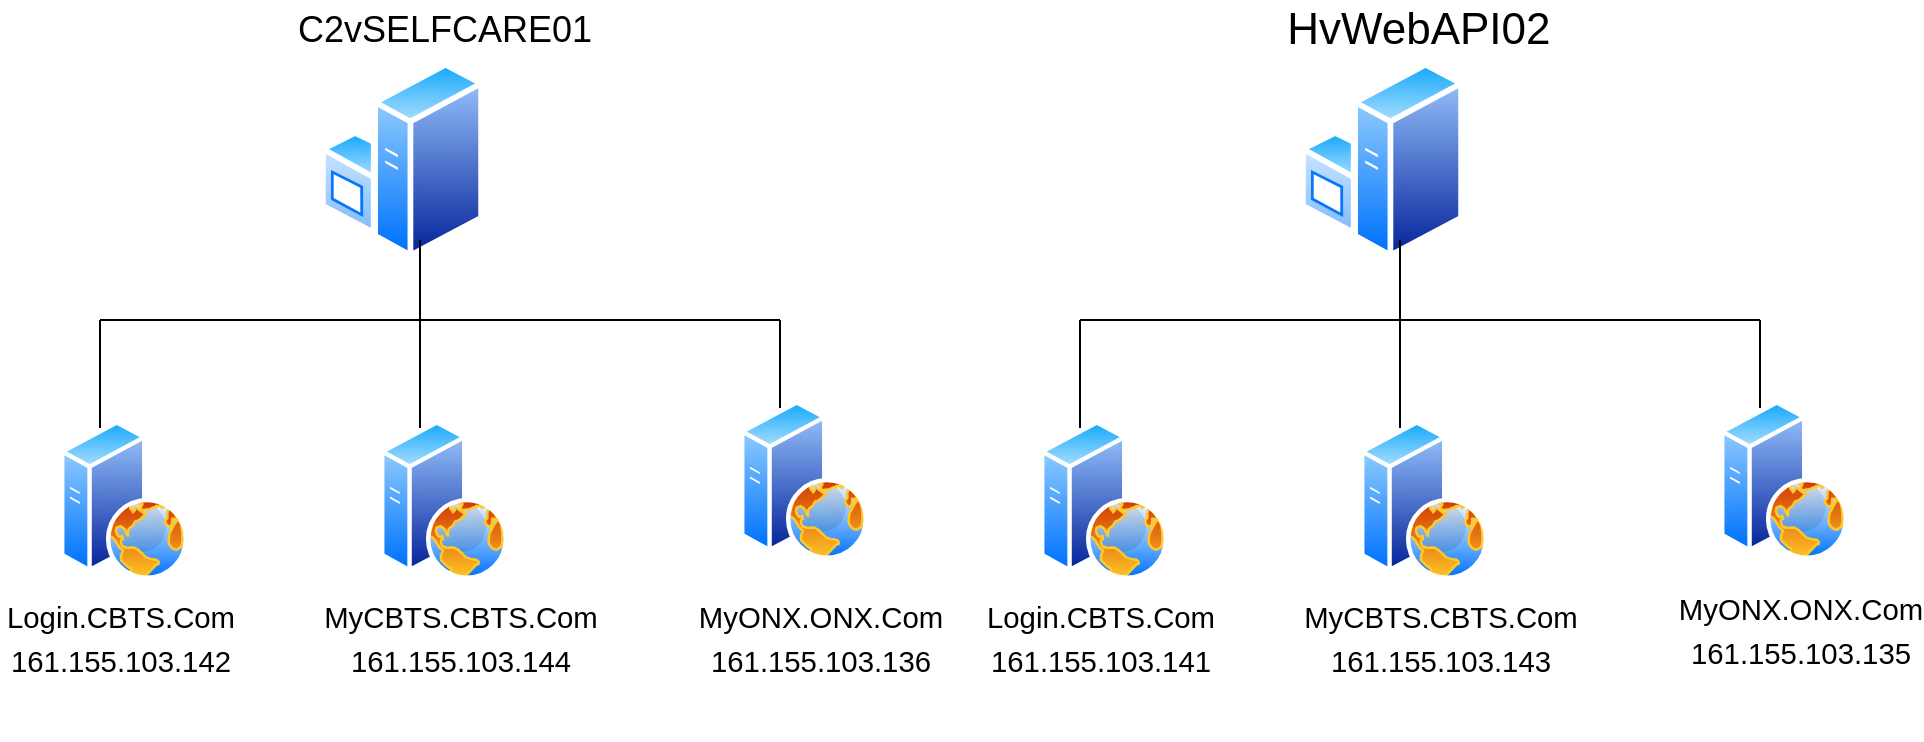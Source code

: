 <mxfile version="13.6.4" type="github">
  <diagram id="UaBOg7NRYQEvOSAlGZFX" name="Page-1">
    <mxGraphModel dx="1038" dy="580" grid="0" gridSize="10" guides="1" tooltips="1" connect="1" arrows="1" fold="1" page="0" pageScale="1" pageWidth="850" pageHeight="1100" math="0" shadow="0">
      <root>
        <mxCell id="0" />
        <mxCell id="1" parent="0" />
        <mxCell id="CKnKhqa90vAhy_oCb2sV-1" value="" style="aspect=fixed;perimeter=ellipsePerimeter;html=1;align=center;shadow=0;dashed=0;spacingTop=3;image;image=img/lib/active_directory/windows_server.svg;" parent="1" vertex="1">
          <mxGeometry x="170" y="120" width="82" height="100" as="geometry" />
        </mxCell>
        <mxCell id="CKnKhqa90vAhy_oCb2sV-2" value="C2vSELFCARE01" style="text;html=1;align=center;verticalAlign=middle;resizable=0;points=[];autosize=1;fontSize=18;" parent="1" vertex="1">
          <mxGeometry x="152" y="90" width="160" height="30" as="geometry" />
        </mxCell>
        <mxCell id="CKnKhqa90vAhy_oCb2sV-3" value="" style="aspect=fixed;perimeter=ellipsePerimeter;html=1;align=center;shadow=0;dashed=0;spacingTop=3;image;image=img/lib/active_directory/web_server.svg;fontSize=18;" parent="1" vertex="1">
          <mxGeometry x="40" y="300" width="64" height="80" as="geometry" />
        </mxCell>
        <mxCell id="CKnKhqa90vAhy_oCb2sV-5" value="" style="aspect=fixed;perimeter=ellipsePerimeter;html=1;align=center;shadow=0;dashed=0;spacingTop=3;image;image=img/lib/active_directory/web_server.svg;fontSize=18;" parent="1" vertex="1">
          <mxGeometry x="200" y="300" width="64" height="80" as="geometry" />
        </mxCell>
        <mxCell id="CKnKhqa90vAhy_oCb2sV-6" value="" style="aspect=fixed;perimeter=ellipsePerimeter;html=1;align=center;shadow=0;dashed=0;spacingTop=3;image;image=img/lib/active_directory/web_server.svg;fontSize=18;" parent="1" vertex="1">
          <mxGeometry x="380" y="290" width="64" height="80" as="geometry" />
        </mxCell>
        <mxCell id="CKnKhqa90vAhy_oCb2sV-7" value="" style="endArrow=none;html=1;fontSize=18;" parent="1" edge="1">
          <mxGeometry width="50" height="50" relative="1" as="geometry">
            <mxPoint x="220" y="250" as="sourcePoint" />
            <mxPoint x="220" y="210" as="targetPoint" />
          </mxGeometry>
        </mxCell>
        <mxCell id="CKnKhqa90vAhy_oCb2sV-8" value="" style="endArrow=none;html=1;fontSize=18;labelBackgroundColor=#ffffff;" parent="1" edge="1">
          <mxGeometry width="50" height="50" relative="1" as="geometry">
            <mxPoint x="60" y="250" as="sourcePoint" />
            <mxPoint x="400" y="250" as="targetPoint" />
          </mxGeometry>
        </mxCell>
        <mxCell id="CKnKhqa90vAhy_oCb2sV-9" value="" style="endArrow=none;html=1;fontSize=18;" parent="1" edge="1">
          <mxGeometry width="50" height="50" relative="1" as="geometry">
            <mxPoint x="60" y="304" as="sourcePoint" />
            <mxPoint x="60" y="250" as="targetPoint" />
          </mxGeometry>
        </mxCell>
        <mxCell id="CKnKhqa90vAhy_oCb2sV-10" value="" style="endArrow=none;html=1;fontSize=18;" parent="1" edge="1">
          <mxGeometry width="50" height="50" relative="1" as="geometry">
            <mxPoint x="220" y="304" as="sourcePoint" />
            <mxPoint x="220" y="250" as="targetPoint" />
          </mxGeometry>
        </mxCell>
        <mxCell id="CKnKhqa90vAhy_oCb2sV-11" value="" style="endArrow=none;html=1;fontSize=18;jumpSize=5;startSize=6;" parent="1" edge="1">
          <mxGeometry width="50" height="50" relative="1" as="geometry">
            <mxPoint x="400" y="294" as="sourcePoint" />
            <mxPoint x="400" y="250" as="targetPoint" />
          </mxGeometry>
        </mxCell>
        <mxCell id="CKnKhqa90vAhy_oCb2sV-12" value="&lt;font face=&quot;calibri, sans-serif&quot;&gt;&lt;span style=&quot;font-size: 14.667px&quot;&gt;Login.CBTS.Com &lt;br&gt;&lt;/span&gt;&lt;/font&gt;&lt;span style=&quot;font-size: 11pt ; font-family: &amp;#34;calibri&amp;#34; , sans-serif&quot;&gt;161.155.103.142&lt;/span&gt;&lt;font face=&quot;calibri, sans-serif&quot;&gt;&lt;span style=&quot;font-size: 14.667px&quot;&gt;&lt;br&gt;&lt;br&gt;&lt;/span&gt;&lt;/font&gt;" style="text;html=1;align=center;verticalAlign=middle;resizable=0;points=[];autosize=1;fontSize=18;" parent="1" vertex="1">
          <mxGeometry x="10" y="380" width="120" height="80" as="geometry" />
        </mxCell>
        <mxCell id="CKnKhqa90vAhy_oCb2sV-13" value="&lt;font face=&quot;calibri, sans-serif&quot;&gt;&lt;span style=&quot;font-size: 14.667px&quot;&gt;MyCBTS.CBTS.Com &lt;br&gt;&lt;/span&gt;&lt;/font&gt;&lt;span style=&quot;font-size: 11pt ; font-family: &amp;#34;calibri&amp;#34; , sans-serif&quot;&gt;161.155.103.144&lt;/span&gt;&lt;font face=&quot;calibri, sans-serif&quot;&gt;&lt;span style=&quot;font-size: 14.667px&quot;&gt;&lt;br&gt;&lt;br&gt;&lt;/span&gt;&lt;/font&gt;" style="text;html=1;align=center;verticalAlign=middle;resizable=0;points=[];autosize=1;fontSize=18;" parent="1" vertex="1">
          <mxGeometry x="175" y="380" width="130" height="80" as="geometry" />
        </mxCell>
        <mxCell id="CKnKhqa90vAhy_oCb2sV-14" value="&lt;font face=&quot;calibri, sans-serif&quot;&gt;&lt;span style=&quot;font-size: 14.667px&quot;&gt;MyONX.ONX.Com &lt;br&gt;&lt;/span&gt;&lt;/font&gt;&lt;span style=&quot;font-size: 11pt ; font-family: &amp;#34;calibri&amp;#34; , sans-serif&quot;&gt;161.155.103.136&lt;/span&gt;&lt;font face=&quot;calibri, sans-serif&quot;&gt;&lt;span style=&quot;font-size: 14.667px&quot;&gt;&lt;br&gt;&lt;br&gt;&lt;/span&gt;&lt;/font&gt;" style="text;html=1;align=center;verticalAlign=middle;resizable=0;points=[];autosize=1;fontSize=18;" parent="1" vertex="1">
          <mxGeometry x="360" y="380" width="120" height="80" as="geometry" />
        </mxCell>
        <mxCell id="CKnKhqa90vAhy_oCb2sV-16" value="" style="aspect=fixed;perimeter=ellipsePerimeter;html=1;align=center;shadow=0;dashed=0;spacingTop=3;image;image=img/lib/active_directory/windows_server.svg;" parent="1" vertex="1">
          <mxGeometry x="660" y="120" width="82" height="100" as="geometry" />
        </mxCell>
        <mxCell id="CKnKhqa90vAhy_oCb2sV-17" value="&lt;span style=&quot;font-size: 22px; font-family: calibri, sans-serif;&quot;&gt;HvWebAPI02&amp;nbsp;&lt;/span&gt;" style="text;html=1;align=center;verticalAlign=middle;resizable=0;points=[];autosize=1;fontSize=22;" parent="1" vertex="1">
          <mxGeometry x="652" y="90" width="140" height="30" as="geometry" />
        </mxCell>
        <mxCell id="CKnKhqa90vAhy_oCb2sV-18" value="" style="aspect=fixed;perimeter=ellipsePerimeter;html=1;align=center;shadow=0;dashed=0;spacingTop=3;image;image=img/lib/active_directory/web_server.svg;fontSize=18;" parent="1" vertex="1">
          <mxGeometry x="530" y="300" width="64" height="80" as="geometry" />
        </mxCell>
        <mxCell id="CKnKhqa90vAhy_oCb2sV-19" value="" style="aspect=fixed;perimeter=ellipsePerimeter;html=1;align=center;shadow=0;dashed=0;spacingTop=3;image;image=img/lib/active_directory/web_server.svg;fontSize=18;" parent="1" vertex="1">
          <mxGeometry x="690" y="300" width="64" height="80" as="geometry" />
        </mxCell>
        <mxCell id="CKnKhqa90vAhy_oCb2sV-20" value="" style="aspect=fixed;perimeter=ellipsePerimeter;html=1;align=center;shadow=0;dashed=0;spacingTop=3;image;image=img/lib/active_directory/web_server.svg;fontSize=18;" parent="1" vertex="1">
          <mxGeometry x="870" y="290" width="64" height="80" as="geometry" />
        </mxCell>
        <mxCell id="CKnKhqa90vAhy_oCb2sV-21" value="" style="endArrow=none;html=1;fontSize=18;" parent="1" edge="1">
          <mxGeometry width="50" height="50" relative="1" as="geometry">
            <mxPoint x="710" y="250" as="sourcePoint" />
            <mxPoint x="710" y="210" as="targetPoint" />
          </mxGeometry>
        </mxCell>
        <mxCell id="CKnKhqa90vAhy_oCb2sV-22" value="" style="endArrow=none;html=1;fontSize=18;labelBackgroundColor=#ffffff;" parent="1" edge="1">
          <mxGeometry width="50" height="50" relative="1" as="geometry">
            <mxPoint x="550" y="250" as="sourcePoint" />
            <mxPoint x="890" y="250" as="targetPoint" />
          </mxGeometry>
        </mxCell>
        <mxCell id="CKnKhqa90vAhy_oCb2sV-23" value="" style="endArrow=none;html=1;fontSize=18;" parent="1" edge="1">
          <mxGeometry width="50" height="50" relative="1" as="geometry">
            <mxPoint x="550" y="304" as="sourcePoint" />
            <mxPoint x="550" y="250" as="targetPoint" />
          </mxGeometry>
        </mxCell>
        <mxCell id="CKnKhqa90vAhy_oCb2sV-24" value="" style="endArrow=none;html=1;fontSize=18;" parent="1" edge="1">
          <mxGeometry width="50" height="50" relative="1" as="geometry">
            <mxPoint x="710" y="304" as="sourcePoint" />
            <mxPoint x="710" y="250" as="targetPoint" />
          </mxGeometry>
        </mxCell>
        <mxCell id="CKnKhqa90vAhy_oCb2sV-25" value="" style="endArrow=none;html=1;fontSize=18;jumpSize=5;startSize=6;" parent="1" edge="1">
          <mxGeometry width="50" height="50" relative="1" as="geometry">
            <mxPoint x="890" y="294" as="sourcePoint" />
            <mxPoint x="890" y="250" as="targetPoint" />
          </mxGeometry>
        </mxCell>
        <mxCell id="CKnKhqa90vAhy_oCb2sV-26" value="&lt;font face=&quot;calibri, sans-serif&quot;&gt;&lt;span style=&quot;font-size: 14.667px&quot;&gt;Login.CBTS.Com &lt;br&gt;&lt;/span&gt;&lt;/font&gt;&lt;span style=&quot;font-size: 11pt ; font-family: &amp;#34;calibri&amp;#34; , sans-serif&quot;&gt;161.155.103.141&lt;/span&gt;&lt;font face=&quot;calibri, sans-serif&quot;&gt;&lt;span style=&quot;font-size: 14.667px&quot;&gt;&lt;br&gt;&lt;br&gt;&lt;/span&gt;&lt;/font&gt;" style="text;html=1;align=center;verticalAlign=middle;resizable=0;points=[];autosize=1;fontSize=18;" parent="1" vertex="1">
          <mxGeometry x="500" y="380" width="120" height="80" as="geometry" />
        </mxCell>
        <mxCell id="CKnKhqa90vAhy_oCb2sV-27" value="&lt;font face=&quot;calibri, sans-serif&quot;&gt;&lt;span style=&quot;font-size: 14.667px&quot;&gt;MyCBTS.CBTS.Com &lt;br&gt;&lt;/span&gt;&lt;/font&gt;&lt;span style=&quot;font-size: 11pt ; font-family: &amp;#34;calibri&amp;#34; , sans-serif&quot;&gt;161.155.103.143&lt;/span&gt;&lt;font face=&quot;calibri, sans-serif&quot;&gt;&lt;span style=&quot;font-size: 14.667px&quot;&gt;&lt;br&gt;&lt;br&gt;&lt;/span&gt;&lt;/font&gt;" style="text;html=1;align=center;verticalAlign=middle;resizable=0;points=[];autosize=1;fontSize=18;" parent="1" vertex="1">
          <mxGeometry x="665" y="380" width="130" height="80" as="geometry" />
        </mxCell>
        <mxCell id="CKnKhqa90vAhy_oCb2sV-28" value="&lt;font face=&quot;calibri, sans-serif&quot;&gt;&lt;span style=&quot;font-size: 14.667px&quot;&gt;MyONX.ONX.Com &lt;br&gt;&lt;/span&gt;&lt;/font&gt;&lt;span style=&quot;font-size: 11pt ; font-family: &amp;#34;calibri&amp;#34; , sans-serif&quot;&gt;161.155.103.135&lt;/span&gt;&lt;font face=&quot;calibri, sans-serif&quot;&gt;&lt;span style=&quot;font-size: 14.667px&quot;&gt;&lt;br&gt;&lt;/span&gt;&lt;/font&gt;" style="text;html=1;align=center;verticalAlign=middle;resizable=0;points=[];autosize=1;fontSize=18;" parent="1" vertex="1">
          <mxGeometry x="850" y="380" width="120" height="50" as="geometry" />
        </mxCell>
      </root>
    </mxGraphModel>
  </diagram>
</mxfile>
